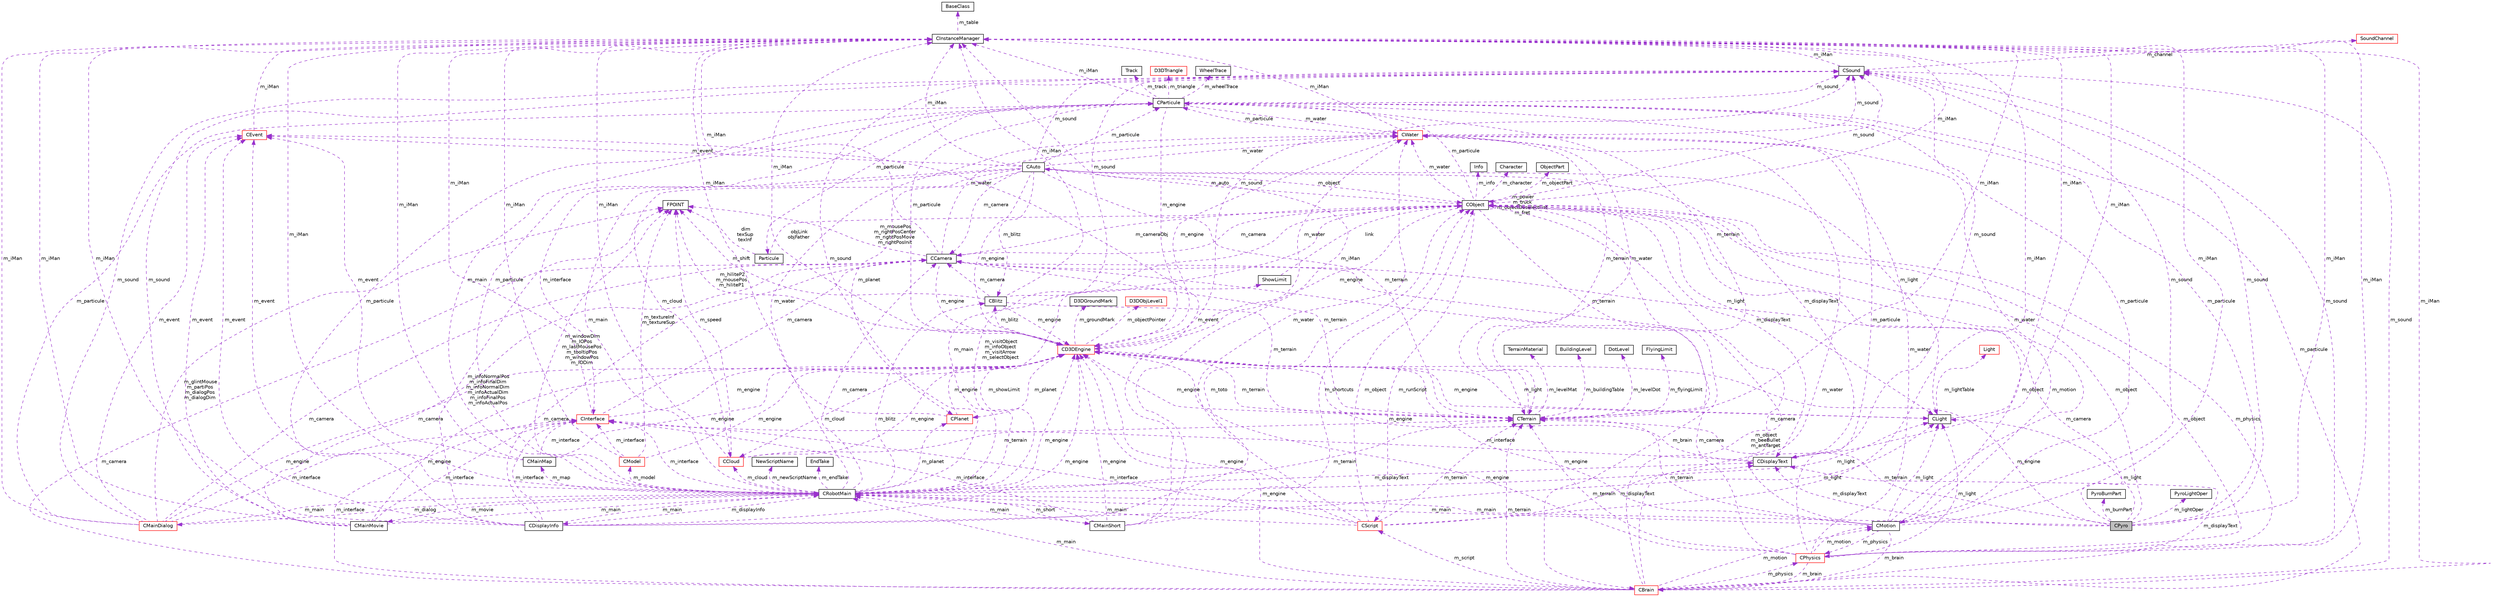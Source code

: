 digraph G
{
  edge [fontname="Helvetica",fontsize="10",labelfontname="Helvetica",labelfontsize="10"];
  node [fontname="Helvetica",fontsize="10",shape=record];
  Node1 [label="CPyro",height=0.2,width=0.4,color="black", fillcolor="grey75", style="filled" fontcolor="black"];
  Node2 -> Node1 [dir="back",color="darkorchid3",fontsize="10",style="dashed",label=" m_particule" ,fontname="Helvetica"];
  Node2 [label="CParticule",height=0.2,width=0.4,color="black", fillcolor="white", style="filled",URL="$class_c_particule.html"];
  Node3 -> Node2 [dir="back",color="darkorchid3",fontsize="10",style="dashed",label=" m_water" ,fontname="Helvetica"];
  Node3 [label="CWater",height=0.2,width=0.4,color="red", fillcolor="white", style="filled",URL="$class_c_water.html"];
  Node2 -> Node3 [dir="back",color="darkorchid3",fontsize="10",style="dashed",label=" m_particule" ,fontname="Helvetica"];
  Node4 -> Node3 [dir="back",color="darkorchid3",fontsize="10",style="dashed",label=" m_iMan" ,fontname="Helvetica"];
  Node4 [label="CInstanceManager",height=0.2,width=0.4,color="black", fillcolor="white", style="filled",URL="$class_c_instance_manager.html"];
  Node5 -> Node4 [dir="back",color="darkorchid3",fontsize="10",style="dashed",label=" m_table" ,fontname="Helvetica"];
  Node5 [label="BaseClass",height=0.2,width=0.4,color="black", fillcolor="white", style="filled",URL="$struct_base_class.html"];
  Node6 -> Node3 [dir="back",color="darkorchid3",fontsize="10",style="dashed",label=" m_terrain" ,fontname="Helvetica"];
  Node6 [label="CTerrain",height=0.2,width=0.4,color="black", fillcolor="white", style="filled",URL="$class_c_terrain.html"];
  Node7 -> Node6 [dir="back",color="darkorchid3",fontsize="10",style="dashed",label=" m_levelMat" ,fontname="Helvetica"];
  Node7 [label="TerrainMaterial",height=0.2,width=0.4,color="black", fillcolor="white", style="filled",URL="$struct_terrain_material.html"];
  Node3 -> Node6 [dir="back",color="darkorchid3",fontsize="10",style="dashed",label=" m_water" ,fontname="Helvetica"];
  Node8 -> Node6 [dir="back",color="darkorchid3",fontsize="10",style="dashed",label=" m_buildingTable" ,fontname="Helvetica"];
  Node8 [label="BuildingLevel",height=0.2,width=0.4,color="black", fillcolor="white", style="filled",URL="$struct_building_level.html"];
  Node4 -> Node6 [dir="back",color="darkorchid3",fontsize="10",style="dashed",label=" m_iMan" ,fontname="Helvetica"];
  Node9 -> Node6 [dir="back",color="darkorchid3",fontsize="10",style="dashed",label=" m_levelDot" ,fontname="Helvetica"];
  Node9 [label="DotLevel",height=0.2,width=0.4,color="black", fillcolor="white", style="filled",URL="$struct_dot_level.html"];
  Node10 -> Node6 [dir="back",color="darkorchid3",fontsize="10",style="dashed",label=" m_engine" ,fontname="Helvetica"];
  Node10 [label="CD3DEngine",height=0.2,width=0.4,color="red", fillcolor="white", style="filled",URL="$class_c_d3_d_engine.html"];
  Node11 -> Node10 [dir="back",color="darkorchid3",fontsize="10",style="dashed",label=" m_groundMark" ,fontname="Helvetica"];
  Node11 [label="D3DGroundMark",height=0.2,width=0.4,color="black", fillcolor="white", style="filled",URL="$struct_d3_d_ground_mark.html"];
  Node2 -> Node10 [dir="back",color="darkorchid3",fontsize="10",style="dashed",label=" m_particule" ,fontname="Helvetica"];
  Node3 -> Node10 [dir="back",color="darkorchid3",fontsize="10",style="dashed",label=" m_water" ,fontname="Helvetica"];
  Node12 -> Node10 [dir="back",color="darkorchid3",fontsize="10",style="dashed",label=" m_blitz" ,fontname="Helvetica"];
  Node12 [label="CBlitz",height=0.2,width=0.4,color="black", fillcolor="white", style="filled",URL="$class_c_blitz.html"];
  Node13 -> Node12 [dir="back",color="darkorchid3",fontsize="10",style="dashed",label=" m_camera" ,fontname="Helvetica"];
  Node13 [label="CCamera",height=0.2,width=0.4,color="black", fillcolor="white", style="filled",URL="$class_c_camera.html"];
  Node3 -> Node13 [dir="back",color="darkorchid3",fontsize="10",style="dashed",label=" m_water" ,fontname="Helvetica"];
  Node4 -> Node13 [dir="back",color="darkorchid3",fontsize="10",style="dashed",label=" m_iMan" ,fontname="Helvetica"];
  Node6 -> Node13 [dir="back",color="darkorchid3",fontsize="10",style="dashed",label=" m_terrain" ,fontname="Helvetica"];
  Node14 -> Node13 [dir="back",color="darkorchid3",fontsize="10",style="dashed",label=" m_mousePos\nm_rightPosCenter\nm_rightPosMove\nm_rightPosInit" ,fontname="Helvetica"];
  Node14 [label="FPOINT",height=0.2,width=0.4,color="black", fillcolor="white", style="filled",URL="$struct_f_p_o_i_n_t.html"];
  Node15 -> Node13 [dir="back",color="darkorchid3",fontsize="10",style="dashed",label=" m_cameraObj" ,fontname="Helvetica"];
  Node15 [label="CObject",height=0.2,width=0.4,color="black", fillcolor="white", style="filled",URL="$class_c_object.html"];
  Node2 -> Node15 [dir="back",color="darkorchid3",fontsize="10",style="dashed",label=" m_particule" ,fontname="Helvetica"];
  Node16 -> Node15 [dir="back",color="darkorchid3",fontsize="10",style="dashed",label=" m_runScript" ,fontname="Helvetica"];
  Node16 [label="CScript",height=0.2,width=0.4,color="red", fillcolor="white", style="filled",URL="$class_c_script.html"];
  Node3 -> Node16 [dir="back",color="darkorchid3",fontsize="10",style="dashed",label=" m_water" ,fontname="Helvetica"];
  Node17 -> Node16 [dir="back",color="darkorchid3",fontsize="10",style="dashed",label=" m_displayText" ,fontname="Helvetica"];
  Node17 [label="CDisplayText",height=0.2,width=0.4,color="black", fillcolor="white", style="filled",URL="$class_c_display_text.html"];
  Node18 -> Node17 [dir="back",color="darkorchid3",fontsize="10",style="dashed",label=" m_interface" ,fontname="Helvetica"];
  Node18 [label="CInterface",height=0.2,width=0.4,color="red", fillcolor="white", style="filled",URL="$class_c_interface.html"];
  Node13 -> Node18 [dir="back",color="darkorchid3",fontsize="10",style="dashed",label=" m_camera" ,fontname="Helvetica"];
  Node4 -> Node18 [dir="back",color="darkorchid3",fontsize="10",style="dashed",label=" m_iMan" ,fontname="Helvetica"];
  Node10 -> Node18 [dir="back",color="darkorchid3",fontsize="10",style="dashed",label=" m_engine" ,fontname="Helvetica"];
  Node4 -> Node17 [dir="back",color="darkorchid3",fontsize="10",style="dashed",label=" m_iMan" ,fontname="Helvetica"];
  Node19 -> Node17 [dir="back",color="darkorchid3",fontsize="10",style="dashed",label=" m_sound" ,fontname="Helvetica"];
  Node19 [label="CSound",height=0.2,width=0.4,color="black", fillcolor="white", style="filled",URL="$class_c_sound.html"];
  Node4 -> Node19 [dir="back",color="darkorchid3",fontsize="10",style="dashed",label=" m_iMan" ,fontname="Helvetica"];
  Node20 -> Node19 [dir="back",color="darkorchid3",fontsize="10",style="dashed",label=" m_channel" ,fontname="Helvetica"];
  Node20 [label="SoundChannel",height=0.2,width=0.4,color="red", fillcolor="white", style="filled",URL="$struct_sound_channel.html"];
  Node10 -> Node17 [dir="back",color="darkorchid3",fontsize="10",style="dashed",label=" m_engine" ,fontname="Helvetica"];
  Node21 -> Node16 [dir="back",color="darkorchid3",fontsize="10",style="dashed",label=" m_main" ,fontname="Helvetica"];
  Node21 [label="CRobotMain",height=0.2,width=0.4,color="black", fillcolor="white", style="filled",URL="$class_c_robot_main.html"];
  Node2 -> Node21 [dir="back",color="darkorchid3",fontsize="10",style="dashed",label=" m_particule" ,fontname="Helvetica"];
  Node3 -> Node21 [dir="back",color="darkorchid3",fontsize="10",style="dashed",label=" m_water" ,fontname="Helvetica"];
  Node22 -> Node21 [dir="back",color="darkorchid3",fontsize="10",style="dashed",label=" m_showLimit" ,fontname="Helvetica"];
  Node22 [label="ShowLimit",height=0.2,width=0.4,color="black", fillcolor="white", style="filled",URL="$struct_show_limit.html"];
  Node15 -> Node22 [dir="back",color="darkorchid3",fontsize="10",style="dashed",label=" link" ,fontname="Helvetica"];
  Node23 -> Node21 [dir="back",color="darkorchid3",fontsize="10",style="dashed",label=" m_light" ,fontname="Helvetica"];
  Node23 [label="CLight",height=0.2,width=0.4,color="black", fillcolor="white", style="filled",URL="$class_c_light.html"];
  Node24 -> Node23 [dir="back",color="darkorchid3",fontsize="10",style="dashed",label=" m_lightTable" ,fontname="Helvetica"];
  Node24 [label="Light",height=0.2,width=0.4,color="red", fillcolor="white", style="filled",URL="$struct_light.html"];
  Node4 -> Node23 [dir="back",color="darkorchid3",fontsize="10",style="dashed",label=" m_iMan" ,fontname="Helvetica"];
  Node10 -> Node23 [dir="back",color="darkorchid3",fontsize="10",style="dashed",label=" m_engine" ,fontname="Helvetica"];
  Node12 -> Node21 [dir="back",color="darkorchid3",fontsize="10",style="dashed",label=" m_blitz" ,fontname="Helvetica"];
  Node25 -> Node21 [dir="back",color="darkorchid3",fontsize="10",style="dashed",label=" m_cloud" ,fontname="Helvetica"];
  Node25 [label="CCloud",height=0.2,width=0.4,color="red", fillcolor="white", style="filled",URL="$class_c_cloud.html"];
  Node4 -> Node25 [dir="back",color="darkorchid3",fontsize="10",style="dashed",label=" m_iMan" ,fontname="Helvetica"];
  Node6 -> Node25 [dir="back",color="darkorchid3",fontsize="10",style="dashed",label=" m_terrain" ,fontname="Helvetica"];
  Node14 -> Node25 [dir="back",color="darkorchid3",fontsize="10",style="dashed",label=" m_speed" ,fontname="Helvetica"];
  Node10 -> Node25 [dir="back",color="darkorchid3",fontsize="10",style="dashed",label=" m_engine" ,fontname="Helvetica"];
  Node26 -> Node21 [dir="back",color="darkorchid3",fontsize="10",style="dashed",label=" m_dialog" ,fontname="Helvetica"];
  Node26 [label="CMainDialog",height=0.2,width=0.4,color="red", fillcolor="white", style="filled",URL="$class_c_main_dialog.html"];
  Node2 -> Node26 [dir="back",color="darkorchid3",fontsize="10",style="dashed",label=" m_particule" ,fontname="Helvetica"];
  Node13 -> Node26 [dir="back",color="darkorchid3",fontsize="10",style="dashed",label=" m_camera" ,fontname="Helvetica"];
  Node18 -> Node26 [dir="back",color="darkorchid3",fontsize="10",style="dashed",label=" m_interface" ,fontname="Helvetica"];
  Node21 -> Node26 [dir="back",color="darkorchid3",fontsize="10",style="dashed",label=" m_main" ,fontname="Helvetica"];
  Node4 -> Node26 [dir="back",color="darkorchid3",fontsize="10",style="dashed",label=" m_iMan" ,fontname="Helvetica"];
  Node27 -> Node26 [dir="back",color="darkorchid3",fontsize="10",style="dashed",label=" m_event" ,fontname="Helvetica"];
  Node27 [label="CEvent",height=0.2,width=0.4,color="red", fillcolor="white", style="filled",URL="$class_c_event.html"];
  Node4 -> Node27 [dir="back",color="darkorchid3",fontsize="10",style="dashed",label=" m_iMan" ,fontname="Helvetica"];
  Node14 -> Node26 [dir="back",color="darkorchid3",fontsize="10",style="dashed",label=" m_glintMouse\nm_partiPos\nm_dialogPos\nm_dialogDim" ,fontname="Helvetica"];
  Node19 -> Node26 [dir="back",color="darkorchid3",fontsize="10",style="dashed",label=" m_sound" ,fontname="Helvetica"];
  Node10 -> Node26 [dir="back",color="darkorchid3",fontsize="10",style="dashed",label=" m_engine" ,fontname="Helvetica"];
  Node13 -> Node21 [dir="back",color="darkorchid3",fontsize="10",style="dashed",label=" m_camera" ,fontname="Helvetica"];
  Node28 -> Node21 [dir="back",color="darkorchid3",fontsize="10",style="dashed",label=" m_movie" ,fontname="Helvetica"];
  Node28 [label="CMainMovie",height=0.2,width=0.4,color="black", fillcolor="white", style="filled",URL="$class_c_main_movie.html"];
  Node13 -> Node28 [dir="back",color="darkorchid3",fontsize="10",style="dashed",label=" m_camera" ,fontname="Helvetica"];
  Node21 -> Node28 [dir="back",color="darkorchid3",fontsize="10",style="dashed",label=" m_main" ,fontname="Helvetica"];
  Node18 -> Node28 [dir="back",color="darkorchid3",fontsize="10",style="dashed",label=" m_interface" ,fontname="Helvetica"];
  Node4 -> Node28 [dir="back",color="darkorchid3",fontsize="10",style="dashed",label=" m_iMan" ,fontname="Helvetica"];
  Node27 -> Node28 [dir="back",color="darkorchid3",fontsize="10",style="dashed",label=" m_event" ,fontname="Helvetica"];
  Node19 -> Node28 [dir="back",color="darkorchid3",fontsize="10",style="dashed",label=" m_sound" ,fontname="Helvetica"];
  Node10 -> Node28 [dir="back",color="darkorchid3",fontsize="10",style="dashed",label=" m_engine" ,fontname="Helvetica"];
  Node17 -> Node21 [dir="back",color="darkorchid3",fontsize="10",style="dashed",label=" m_displayText" ,fontname="Helvetica"];
  Node18 -> Node21 [dir="back",color="darkorchid3",fontsize="10",style="dashed",label=" m_interface" ,fontname="Helvetica"];
  Node29 -> Node21 [dir="back",color="darkorchid3",fontsize="10",style="dashed",label=" m_model" ,fontname="Helvetica"];
  Node29 [label="CModel",height=0.2,width=0.4,color="red", fillcolor="white", style="filled",URL="$class_c_model.html"];
  Node18 -> Node29 [dir="back",color="darkorchid3",fontsize="10",style="dashed",label=" m_interface" ,fontname="Helvetica"];
  Node4 -> Node29 [dir="back",color="darkorchid3",fontsize="10",style="dashed",label=" m_iMan" ,fontname="Helvetica"];
  Node14 -> Node29 [dir="back",color="darkorchid3",fontsize="10",style="dashed",label=" m_textureInf\nm_textureSup" ,fontname="Helvetica"];
  Node10 -> Node29 [dir="back",color="darkorchid3",fontsize="10",style="dashed",label=" m_engine" ,fontname="Helvetica"];
  Node4 -> Node21 [dir="back",color="darkorchid3",fontsize="10",style="dashed",label=" m_iMan" ,fontname="Helvetica"];
  Node30 -> Node21 [dir="back",color="darkorchid3",fontsize="10",style="dashed",label=" m_newScriptName" ,fontname="Helvetica"];
  Node30 [label="NewScriptName",height=0.2,width=0.4,color="black", fillcolor="white", style="filled",URL="$struct_new_script_name.html"];
  Node27 -> Node21 [dir="back",color="darkorchid3",fontsize="10",style="dashed",label=" m_event" ,fontname="Helvetica"];
  Node6 -> Node21 [dir="back",color="darkorchid3",fontsize="10",style="dashed",label=" m_terrain" ,fontname="Helvetica"];
  Node14 -> Node21 [dir="back",color="darkorchid3",fontsize="10",style="dashed",label=" m_windowDim\nm_IOPos\nm_lastMousePos\nm_tooltipPos\nm_windowPos\nm_IODim" ,fontname="Helvetica"];
  Node31 -> Node21 [dir="back",color="darkorchid3",fontsize="10",style="dashed",label=" m_short" ,fontname="Helvetica"];
  Node31 [label="CMainShort",height=0.2,width=0.4,color="black", fillcolor="white", style="filled",URL="$class_c_main_short.html"];
  Node21 -> Node31 [dir="back",color="darkorchid3",fontsize="10",style="dashed",label=" m_main" ,fontname="Helvetica"];
  Node18 -> Node31 [dir="back",color="darkorchid3",fontsize="10",style="dashed",label=" m_interface" ,fontname="Helvetica"];
  Node4 -> Node31 [dir="back",color="darkorchid3",fontsize="10",style="dashed",label=" m_iMan" ,fontname="Helvetica"];
  Node27 -> Node31 [dir="back",color="darkorchid3",fontsize="10",style="dashed",label=" m_event" ,fontname="Helvetica"];
  Node15 -> Node31 [dir="back",color="darkorchid3",fontsize="10",style="dashed",label=" m_shortcuts" ,fontname="Helvetica"];
  Node10 -> Node31 [dir="back",color="darkorchid3",fontsize="10",style="dashed",label=" m_engine" ,fontname="Helvetica"];
  Node19 -> Node21 [dir="back",color="darkorchid3",fontsize="10",style="dashed",label=" m_sound" ,fontname="Helvetica"];
  Node32 -> Node21 [dir="back",color="darkorchid3",fontsize="10",style="dashed",label=" m_planet" ,fontname="Helvetica"];
  Node32 [label="CPlanet",height=0.2,width=0.4,color="red", fillcolor="white", style="filled",URL="$class_c_planet.html"];
  Node4 -> Node32 [dir="back",color="darkorchid3",fontsize="10",style="dashed",label=" m_iMan" ,fontname="Helvetica"];
  Node10 -> Node32 [dir="back",color="darkorchid3",fontsize="10",style="dashed",label=" m_engine" ,fontname="Helvetica"];
  Node15 -> Node21 [dir="back",color="darkorchid3",fontsize="10",style="dashed",label=" m_visitObject\nm_infoObject\nm_visitArrow\nm_selectObject" ,fontname="Helvetica"];
  Node10 -> Node21 [dir="back",color="darkorchid3",fontsize="10",style="dashed",label=" m_engine" ,fontname="Helvetica"];
  Node33 -> Node21 [dir="back",color="darkorchid3",fontsize="10",style="dashed",label=" m_endTake" ,fontname="Helvetica"];
  Node33 [label="EndTake",height=0.2,width=0.4,color="black", fillcolor="white", style="filled",URL="$struct_end_take.html"];
  Node34 -> Node21 [dir="back",color="darkorchid3",fontsize="10",style="dashed",label=" m_displayInfo" ,fontname="Helvetica"];
  Node34 [label="CDisplayInfo",height=0.2,width=0.4,color="black", fillcolor="white", style="filled",URL="$class_c_display_info.html"];
  Node2 -> Node34 [dir="back",color="darkorchid3",fontsize="10",style="dashed",label=" m_particule" ,fontname="Helvetica"];
  Node23 -> Node34 [dir="back",color="darkorchid3",fontsize="10",style="dashed",label=" m_light" ,fontname="Helvetica"];
  Node13 -> Node34 [dir="back",color="darkorchid3",fontsize="10",style="dashed",label=" m_camera" ,fontname="Helvetica"];
  Node18 -> Node34 [dir="back",color="darkorchid3",fontsize="10",style="dashed",label=" m_interface" ,fontname="Helvetica"];
  Node21 -> Node34 [dir="back",color="darkorchid3",fontsize="10",style="dashed",label=" m_main" ,fontname="Helvetica"];
  Node4 -> Node34 [dir="back",color="darkorchid3",fontsize="10",style="dashed",label=" m_iMan" ,fontname="Helvetica"];
  Node27 -> Node34 [dir="back",color="darkorchid3",fontsize="10",style="dashed",label=" m_event" ,fontname="Helvetica"];
  Node14 -> Node34 [dir="back",color="darkorchid3",fontsize="10",style="dashed",label=" m_infoNormalPos\nm_infoFinalDim\nm_infoNormalDim\nm_infoActualDim\nm_infoFinalPos\nm_infoActualPos" ,fontname="Helvetica"];
  Node15 -> Node34 [dir="back",color="darkorchid3",fontsize="10",style="dashed",label=" m_toto" ,fontname="Helvetica"];
  Node10 -> Node34 [dir="back",color="darkorchid3",fontsize="10",style="dashed",label=" m_engine" ,fontname="Helvetica"];
  Node35 -> Node21 [dir="back",color="darkorchid3",fontsize="10",style="dashed",label=" m_map" ,fontname="Helvetica"];
  Node35 [label="CMainMap",height=0.2,width=0.4,color="black", fillcolor="white", style="filled",URL="$class_c_main_map.html"];
  Node18 -> Node35 [dir="back",color="darkorchid3",fontsize="10",style="dashed",label=" m_interface" ,fontname="Helvetica"];
  Node4 -> Node35 [dir="back",color="darkorchid3",fontsize="10",style="dashed",label=" m_iMan" ,fontname="Helvetica"];
  Node27 -> Node35 [dir="back",color="darkorchid3",fontsize="10",style="dashed",label=" m_event" ,fontname="Helvetica"];
  Node10 -> Node35 [dir="back",color="darkorchid3",fontsize="10",style="dashed",label=" m_engine" ,fontname="Helvetica"];
  Node18 -> Node16 [dir="back",color="darkorchid3",fontsize="10",style="dashed",label=" m_interface" ,fontname="Helvetica"];
  Node4 -> Node16 [dir="back",color="darkorchid3",fontsize="10",style="dashed",label=" m_iMan" ,fontname="Helvetica"];
  Node6 -> Node16 [dir="back",color="darkorchid3",fontsize="10",style="dashed",label=" m_terrain" ,fontname="Helvetica"];
  Node15 -> Node16 [dir="back",color="darkorchid3",fontsize="10",style="dashed",label=" m_object" ,fontname="Helvetica"];
  Node10 -> Node16 [dir="back",color="darkorchid3",fontsize="10",style="dashed",label=" m_engine" ,fontname="Helvetica"];
  Node3 -> Node15 [dir="back",color="darkorchid3",fontsize="10",style="dashed",label=" m_water" ,fontname="Helvetica"];
  Node23 -> Node15 [dir="back",color="darkorchid3",fontsize="10",style="dashed",label=" m_light" ,fontname="Helvetica"];
  Node36 -> Node15 [dir="back",color="darkorchid3",fontsize="10",style="dashed",label=" m_brain" ,fontname="Helvetica"];
  Node36 [label="CBrain",height=0.2,width=0.4,color="red", fillcolor="white", style="filled",URL="$class_c_brain.html"];
  Node2 -> Node36 [dir="back",color="darkorchid3",fontsize="10",style="dashed",label=" m_particule" ,fontname="Helvetica"];
  Node16 -> Node36 [dir="back",color="darkorchid3",fontsize="10",style="dashed",label=" m_script" ,fontname="Helvetica"];
  Node3 -> Node36 [dir="back",color="darkorchid3",fontsize="10",style="dashed",label=" m_water" ,fontname="Helvetica"];
  Node13 -> Node36 [dir="back",color="darkorchid3",fontsize="10",style="dashed",label=" m_camera" ,fontname="Helvetica"];
  Node17 -> Node36 [dir="back",color="darkorchid3",fontsize="10",style="dashed",label=" m_displayText" ,fontname="Helvetica"];
  Node21 -> Node36 [dir="back",color="darkorchid3",fontsize="10",style="dashed",label=" m_main" ,fontname="Helvetica"];
  Node18 -> Node36 [dir="back",color="darkorchid3",fontsize="10",style="dashed",label=" m_interface" ,fontname="Helvetica"];
  Node4 -> Node36 [dir="back",color="darkorchid3",fontsize="10",style="dashed",label=" m_iMan" ,fontname="Helvetica"];
  Node6 -> Node36 [dir="back",color="darkorchid3",fontsize="10",style="dashed",label=" m_terrain" ,fontname="Helvetica"];
  Node37 -> Node36 [dir="back",color="darkorchid3",fontsize="10",style="dashed",label=" m_physics" ,fontname="Helvetica"];
  Node37 [label="CPhysics",height=0.2,width=0.4,color="red", fillcolor="white", style="filled",URL="$class_c_physics.html"];
  Node2 -> Node37 [dir="back",color="darkorchid3",fontsize="10",style="dashed",label=" m_particule" ,fontname="Helvetica"];
  Node3 -> Node37 [dir="back",color="darkorchid3",fontsize="10",style="dashed",label=" m_water" ,fontname="Helvetica"];
  Node23 -> Node37 [dir="back",color="darkorchid3",fontsize="10",style="dashed",label=" m_light" ,fontname="Helvetica"];
  Node36 -> Node37 [dir="back",color="darkorchid3",fontsize="10",style="dashed",label=" m_brain" ,fontname="Helvetica"];
  Node13 -> Node37 [dir="back",color="darkorchid3",fontsize="10",style="dashed",label=" m_camera" ,fontname="Helvetica"];
  Node4 -> Node37 [dir="back",color="darkorchid3",fontsize="10",style="dashed",label=" m_iMan" ,fontname="Helvetica"];
  Node6 -> Node37 [dir="back",color="darkorchid3",fontsize="10",style="dashed",label=" m_terrain" ,fontname="Helvetica"];
  Node19 -> Node37 [dir="back",color="darkorchid3",fontsize="10",style="dashed",label=" m_sound" ,fontname="Helvetica"];
  Node38 -> Node37 [dir="back",color="darkorchid3",fontsize="10",style="dashed",label=" m_motion" ,fontname="Helvetica"];
  Node38 [label="CMotion",height=0.2,width=0.4,color="black", fillcolor="white", style="filled",URL="$class_c_motion.html"];
  Node2 -> Node38 [dir="back",color="darkorchid3",fontsize="10",style="dashed",label=" m_particule" ,fontname="Helvetica"];
  Node3 -> Node38 [dir="back",color="darkorchid3",fontsize="10",style="dashed",label=" m_water" ,fontname="Helvetica"];
  Node23 -> Node38 [dir="back",color="darkorchid3",fontsize="10",style="dashed",label=" m_light" ,fontname="Helvetica"];
  Node36 -> Node38 [dir="back",color="darkorchid3",fontsize="10",style="dashed",label=" m_brain" ,fontname="Helvetica"];
  Node13 -> Node38 [dir="back",color="darkorchid3",fontsize="10",style="dashed",label=" m_camera" ,fontname="Helvetica"];
  Node21 -> Node38 [dir="back",color="darkorchid3",fontsize="10",style="dashed",label=" m_main" ,fontname="Helvetica"];
  Node4 -> Node38 [dir="back",color="darkorchid3",fontsize="10",style="dashed",label=" m_iMan" ,fontname="Helvetica"];
  Node6 -> Node38 [dir="back",color="darkorchid3",fontsize="10",style="dashed",label=" m_terrain" ,fontname="Helvetica"];
  Node37 -> Node38 [dir="back",color="darkorchid3",fontsize="10",style="dashed",label=" m_physics" ,fontname="Helvetica"];
  Node19 -> Node38 [dir="back",color="darkorchid3",fontsize="10",style="dashed",label=" m_sound" ,fontname="Helvetica"];
  Node15 -> Node38 [dir="back",color="darkorchid3",fontsize="10",style="dashed",label=" m_object" ,fontname="Helvetica"];
  Node10 -> Node38 [dir="back",color="darkorchid3",fontsize="10",style="dashed",label=" m_engine" ,fontname="Helvetica"];
  Node15 -> Node37 [dir="back",color="darkorchid3",fontsize="10",style="dashed",label=" m_object" ,fontname="Helvetica"];
  Node10 -> Node37 [dir="back",color="darkorchid3",fontsize="10",style="dashed",label=" m_engine" ,fontname="Helvetica"];
  Node19 -> Node36 [dir="back",color="darkorchid3",fontsize="10",style="dashed",label=" m_sound" ,fontname="Helvetica"];
  Node38 -> Node36 [dir="back",color="darkorchid3",fontsize="10",style="dashed",label=" m_motion" ,fontname="Helvetica"];
  Node15 -> Node36 [dir="back",color="darkorchid3",fontsize="10",style="dashed",label=" m_object\nm_beeBullet\nm_antTarget" ,fontname="Helvetica"];
  Node10 -> Node36 [dir="back",color="darkorchid3",fontsize="10",style="dashed",label=" m_engine" ,fontname="Helvetica"];
  Node13 -> Node15 [dir="back",color="darkorchid3",fontsize="10",style="dashed",label=" m_camera" ,fontname="Helvetica"];
  Node17 -> Node15 [dir="back",color="darkorchid3",fontsize="10",style="dashed",label=" m_displayText" ,fontname="Helvetica"];
  Node39 -> Node15 [dir="back",color="darkorchid3",fontsize="10",style="dashed",label=" m_objectPart" ,fontname="Helvetica"];
  Node39 [label="ObjectPart",height=0.2,width=0.4,color="black", fillcolor="white", style="filled",URL="$struct_object_part.html"];
  Node21 -> Node15 [dir="back",color="darkorchid3",fontsize="10",style="dashed",label=" m_main" ,fontname="Helvetica"];
  Node4 -> Node15 [dir="back",color="darkorchid3",fontsize="10",style="dashed",label=" m_iMan" ,fontname="Helvetica"];
  Node6 -> Node15 [dir="back",color="darkorchid3",fontsize="10",style="dashed",label=" m_terrain" ,fontname="Helvetica"];
  Node37 -> Node15 [dir="back",color="darkorchid3",fontsize="10",style="dashed",label=" m_physics" ,fontname="Helvetica"];
  Node40 -> Node15 [dir="back",color="darkorchid3",fontsize="10",style="dashed",label=" m_info" ,fontname="Helvetica"];
  Node40 [label="Info",height=0.2,width=0.4,color="black", fillcolor="white", style="filled",URL="$struct_info.html"];
  Node19 -> Node15 [dir="back",color="darkorchid3",fontsize="10",style="dashed",label=" m_sound" ,fontname="Helvetica"];
  Node41 -> Node15 [dir="back",color="darkorchid3",fontsize="10",style="dashed",label=" m_auto" ,fontname="Helvetica"];
  Node41 [label="CAuto",height=0.2,width=0.4,color="black", fillcolor="white", style="filled",URL="$class_c_auto.html"];
  Node2 -> Node41 [dir="back",color="darkorchid3",fontsize="10",style="dashed",label=" m_particule" ,fontname="Helvetica"];
  Node3 -> Node41 [dir="back",color="darkorchid3",fontsize="10",style="dashed",label=" m_water" ,fontname="Helvetica"];
  Node12 -> Node41 [dir="back",color="darkorchid3",fontsize="10",style="dashed",label=" m_blitz" ,fontname="Helvetica"];
  Node23 -> Node41 [dir="back",color="darkorchid3",fontsize="10",style="dashed",label=" m_light" ,fontname="Helvetica"];
  Node25 -> Node41 [dir="back",color="darkorchid3",fontsize="10",style="dashed",label=" m_cloud" ,fontname="Helvetica"];
  Node13 -> Node41 [dir="back",color="darkorchid3",fontsize="10",style="dashed",label=" m_camera" ,fontname="Helvetica"];
  Node17 -> Node41 [dir="back",color="darkorchid3",fontsize="10",style="dashed",label=" m_displayText" ,fontname="Helvetica"];
  Node21 -> Node41 [dir="back",color="darkorchid3",fontsize="10",style="dashed",label=" m_main" ,fontname="Helvetica"];
  Node18 -> Node41 [dir="back",color="darkorchid3",fontsize="10",style="dashed",label=" m_interface" ,fontname="Helvetica"];
  Node4 -> Node41 [dir="back",color="darkorchid3",fontsize="10",style="dashed",label=" m_iMan" ,fontname="Helvetica"];
  Node27 -> Node41 [dir="back",color="darkorchid3",fontsize="10",style="dashed",label=" m_event" ,fontname="Helvetica"];
  Node6 -> Node41 [dir="back",color="darkorchid3",fontsize="10",style="dashed",label=" m_terrain" ,fontname="Helvetica"];
  Node19 -> Node41 [dir="back",color="darkorchid3",fontsize="10",style="dashed",label=" m_sound" ,fontname="Helvetica"];
  Node32 -> Node41 [dir="back",color="darkorchid3",fontsize="10",style="dashed",label=" m_planet" ,fontname="Helvetica"];
  Node15 -> Node41 [dir="back",color="darkorchid3",fontsize="10",style="dashed",label=" m_object" ,fontname="Helvetica"];
  Node10 -> Node41 [dir="back",color="darkorchid3",fontsize="10",style="dashed",label=" m_engine" ,fontname="Helvetica"];
  Node38 -> Node15 [dir="back",color="darkorchid3",fontsize="10",style="dashed",label=" m_motion" ,fontname="Helvetica"];
  Node15 -> Node15 [dir="back",color="darkorchid3",fontsize="10",style="dashed",label=" m_power\nm_truck\nm_objectDeselectList\nm_fret" ,fontname="Helvetica"];
  Node42 -> Node15 [dir="back",color="darkorchid3",fontsize="10",style="dashed",label=" m_character" ,fontname="Helvetica"];
  Node42 [label="Character",height=0.2,width=0.4,color="black", fillcolor="white", style="filled",URL="$struct_character.html"];
  Node10 -> Node15 [dir="back",color="darkorchid3",fontsize="10",style="dashed",label=" m_engine" ,fontname="Helvetica"];
  Node10 -> Node13 [dir="back",color="darkorchid3",fontsize="10",style="dashed",label=" m_engine" ,fontname="Helvetica"];
  Node4 -> Node12 [dir="back",color="darkorchid3",fontsize="10",style="dashed",label=" m_iMan" ,fontname="Helvetica"];
  Node6 -> Node12 [dir="back",color="darkorchid3",fontsize="10",style="dashed",label=" m_terrain" ,fontname="Helvetica"];
  Node14 -> Node12 [dir="back",color="darkorchid3",fontsize="10",style="dashed",label=" m_shift" ,fontname="Helvetica"];
  Node19 -> Node12 [dir="back",color="darkorchid3",fontsize="10",style="dashed",label=" m_sound" ,fontname="Helvetica"];
  Node10 -> Node12 [dir="back",color="darkorchid3",fontsize="10",style="dashed",label=" m_engine" ,fontname="Helvetica"];
  Node23 -> Node10 [dir="back",color="darkorchid3",fontsize="10",style="dashed",label=" m_light" ,fontname="Helvetica"];
  Node43 -> Node10 [dir="back",color="darkorchid3",fontsize="10",style="dashed",label=" m_objectPointer" ,fontname="Helvetica"];
  Node43 [label="D3DObjLevel1",height=0.2,width=0.4,color="red", fillcolor="white", style="filled",URL="$struct_d3_d_obj_level1.html"];
  Node25 -> Node10 [dir="back",color="darkorchid3",fontsize="10",style="dashed",label=" m_cloud" ,fontname="Helvetica"];
  Node4 -> Node10 [dir="back",color="darkorchid3",fontsize="10",style="dashed",label=" m_iMan" ,fontname="Helvetica"];
  Node6 -> Node10 [dir="back",color="darkorchid3",fontsize="10",style="dashed",label=" m_terrain" ,fontname="Helvetica"];
  Node14 -> Node10 [dir="back",color="darkorchid3",fontsize="10",style="dashed",label=" m_hiliteP2\nm_mousePos\nm_hiliteP1" ,fontname="Helvetica"];
  Node19 -> Node10 [dir="back",color="darkorchid3",fontsize="10",style="dashed",label=" m_sound" ,fontname="Helvetica"];
  Node32 -> Node10 [dir="back",color="darkorchid3",fontsize="10",style="dashed",label=" m_planet" ,fontname="Helvetica"];
  Node44 -> Node6 [dir="back",color="darkorchid3",fontsize="10",style="dashed",label=" m_flyingLimit" ,fontname="Helvetica"];
  Node44 [label="FlyingLimit",height=0.2,width=0.4,color="black", fillcolor="white", style="filled",URL="$struct_flying_limit.html"];
  Node19 -> Node3 [dir="back",color="darkorchid3",fontsize="10",style="dashed",label=" m_sound" ,fontname="Helvetica"];
  Node10 -> Node3 [dir="back",color="darkorchid3",fontsize="10",style="dashed",label=" m_engine" ,fontname="Helvetica"];
  Node21 -> Node2 [dir="back",color="darkorchid3",fontsize="10",style="dashed",label=" m_main" ,fontname="Helvetica"];
  Node4 -> Node2 [dir="back",color="darkorchid3",fontsize="10",style="dashed",label=" m_iMan" ,fontname="Helvetica"];
  Node45 -> Node2 [dir="back",color="darkorchid3",fontsize="10",style="dashed",label=" m_track" ,fontname="Helvetica"];
  Node45 [label="Track",height=0.2,width=0.4,color="black", fillcolor="white", style="filled",URL="$struct_track.html"];
  Node46 -> Node2 [dir="back",color="darkorchid3",fontsize="10",style="dashed",label=" m_particule" ,fontname="Helvetica"];
  Node46 [label="Particule",height=0.2,width=0.4,color="black", fillcolor="white", style="filled",URL="$struct_particule.html"];
  Node14 -> Node46 [dir="back",color="darkorchid3",fontsize="10",style="dashed",label=" dim\ntexSup\ntexInf" ,fontname="Helvetica"];
  Node15 -> Node46 [dir="back",color="darkorchid3",fontsize="10",style="dashed",label=" objLink\nobjFather" ,fontname="Helvetica"];
  Node6 -> Node2 [dir="back",color="darkorchid3",fontsize="10",style="dashed",label=" m_terrain" ,fontname="Helvetica"];
  Node19 -> Node2 [dir="back",color="darkorchid3",fontsize="10",style="dashed",label=" m_sound" ,fontname="Helvetica"];
  Node47 -> Node2 [dir="back",color="darkorchid3",fontsize="10",style="dashed",label=" m_triangle" ,fontname="Helvetica"];
  Node47 [label="D3DTriangle",height=0.2,width=0.4,color="red", fillcolor="white", style="filled",URL="$struct_d3_d_triangle.html"];
  Node10 -> Node2 [dir="back",color="darkorchid3",fontsize="10",style="dashed",label=" m_engine" ,fontname="Helvetica"];
  Node48 -> Node2 [dir="back",color="darkorchid3",fontsize="10",style="dashed",label=" m_wheelTrace" ,fontname="Helvetica"];
  Node48 [label="WheelTrace",height=0.2,width=0.4,color="black", fillcolor="white", style="filled",URL="$struct_wheel_trace.html"];
  Node23 -> Node1 [dir="back",color="darkorchid3",fontsize="10",style="dashed",label=" m_light" ,fontname="Helvetica"];
  Node13 -> Node1 [dir="back",color="darkorchid3",fontsize="10",style="dashed",label=" m_camera" ,fontname="Helvetica"];
  Node17 -> Node1 [dir="back",color="darkorchid3",fontsize="10",style="dashed",label=" m_displayText" ,fontname="Helvetica"];
  Node21 -> Node1 [dir="back",color="darkorchid3",fontsize="10",style="dashed",label=" m_main" ,fontname="Helvetica"];
  Node4 -> Node1 [dir="back",color="darkorchid3",fontsize="10",style="dashed",label=" m_iMan" ,fontname="Helvetica"];
  Node49 -> Node1 [dir="back",color="darkorchid3",fontsize="10",style="dashed",label=" m_lightOper" ,fontname="Helvetica"];
  Node49 [label="PyroLightOper",height=0.2,width=0.4,color="black", fillcolor="white", style="filled",URL="$struct_pyro_light_oper.html"];
  Node6 -> Node1 [dir="back",color="darkorchid3",fontsize="10",style="dashed",label=" m_terrain" ,fontname="Helvetica"];
  Node50 -> Node1 [dir="back",color="darkorchid3",fontsize="10",style="dashed",label=" m_burnPart" ,fontname="Helvetica"];
  Node50 [label="PyroBurnPart",height=0.2,width=0.4,color="black", fillcolor="white", style="filled",URL="$struct_pyro_burn_part.html"];
  Node19 -> Node1 [dir="back",color="darkorchid3",fontsize="10",style="dashed",label=" m_sound" ,fontname="Helvetica"];
  Node15 -> Node1 [dir="back",color="darkorchid3",fontsize="10",style="dashed",label=" m_object" ,fontname="Helvetica"];
  Node10 -> Node1 [dir="back",color="darkorchid3",fontsize="10",style="dashed",label=" m_engine" ,fontname="Helvetica"];
}
